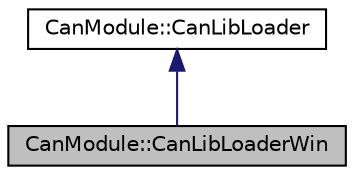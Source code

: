 digraph "CanModule::CanLibLoaderWin"
{
 // LATEX_PDF_SIZE
  edge [fontname="Helvetica",fontsize="10",labelfontname="Helvetica",labelfontsize="10"];
  node [fontname="Helvetica",fontsize="10",shape=record];
  Node1 [label="CanModule::CanLibLoaderWin",height=0.2,width=0.4,color="black", fillcolor="grey75", style="filled", fontcolor="black",tooltip=" "];
  Node2 -> Node1 [dir="back",color="midnightblue",fontsize="10",style="solid"];
  Node2 [label="CanModule::CanLibLoader",height=0.2,width=0.4,color="black", fillcolor="white", style="filled",URL="$classCanModule_1_1CanLibLoader.html",tooltip=" "];
}
